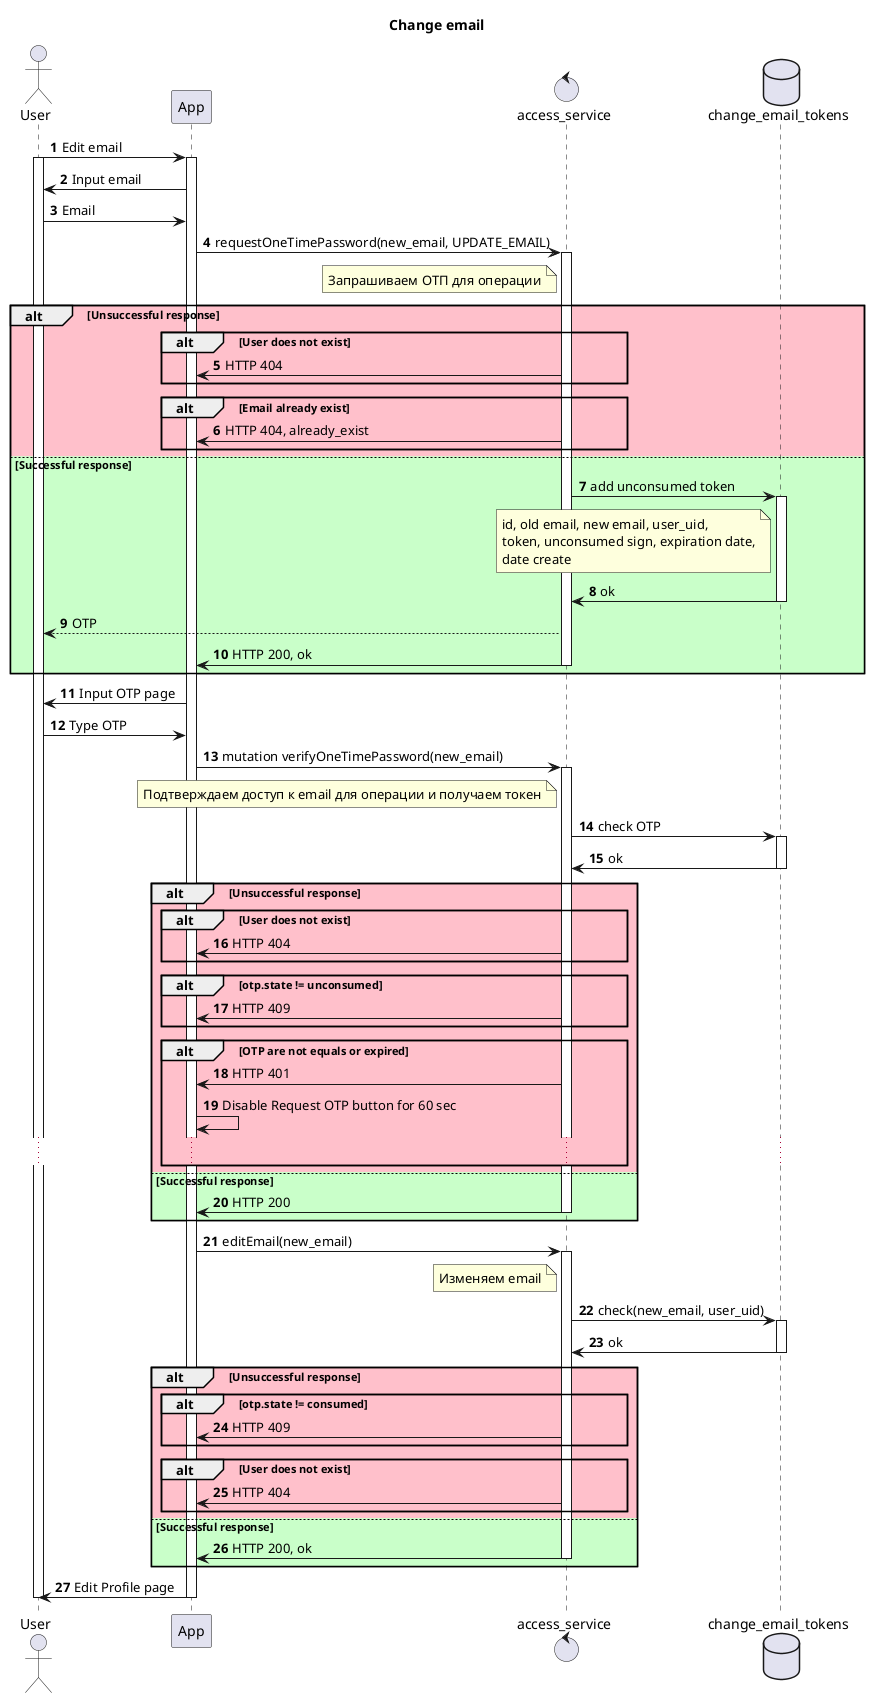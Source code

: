 @startuml
actor User as U
participant App as GUI
control access_service as AC
database change_email_tokens as CLT

title "Change email"
autonumber
U -> GUI: Edit email
activate U
activate GUI
GUI -> U: Input email
U -> GUI: Email
GUI -> AC: requestOneTimePassword(new_email, UPDATE_EMAIL)
note left AC
Запрашиваем ОТП для операции
end note
activate AC

alt #Pink Unsuccessful response
alt #Pink User does not exist
AC -> GUI: HTTP 404
end
alt #Pink Email already exist
AC -> GUI: HTTP 404, already_exist
end
else #Technology Successful response
AC -> CLT: add unconsumed token
note left CLT
id, old email, new email, user_uid,
token, unconsumed sign, expiration date,
date create
end note
activate CLT
CLT -> AC: ok
deactivate CLT
AC --> U: OTP
AC -> GUI: HTTP 200, ok
deactivate AC
end

GUI -> U: Input OTP page
U -> GUI: Type OTP
GUI -> AC: mutation verifyOneTimePassword(new_email)
note left AC
Подтверждаем доступ к email для операции и получаем токен
end note
activate AC
AC -> CLT: check OTP
activate CLT
CLT -> AC: ok
deactivate CLT

alt #Pink Unsuccessful response
alt #Pink User does not exist
AC -> GUI: HTTP 404
end

alt #Pink otp.state != unconsumed
AC -> GUI: HTTP 409
end

alt #Pink OTP are not equals or expired
AC -> GUI: HTTP 401
GUI -> GUI: Disable Request OTP button for 60 sec
...
end


else #Technology Successful response
AC -> GUI: HTTP 200
deactivate AC
end

GUI -> AC: editEmail(new_email)
activate AC
note left AC
Изменяем email
end note
AC -> CLT: check(new_email, user_uid)
activate CLT
CLT -> AC: ok
deactivate CLT
alt #Pink Unsuccessful response
alt #Pink otp.state != consumed
AC -> GUI: HTTP 409
end
alt #Pink User does not exist
AC -> GUI: HTTP 404
end
else #Technology Successful response
AC -> GUI: HTTP 200, ok
deactivate AC
end
GUI -> U: Edit Profile page
deactivate GUI
deactivate U
@enduml